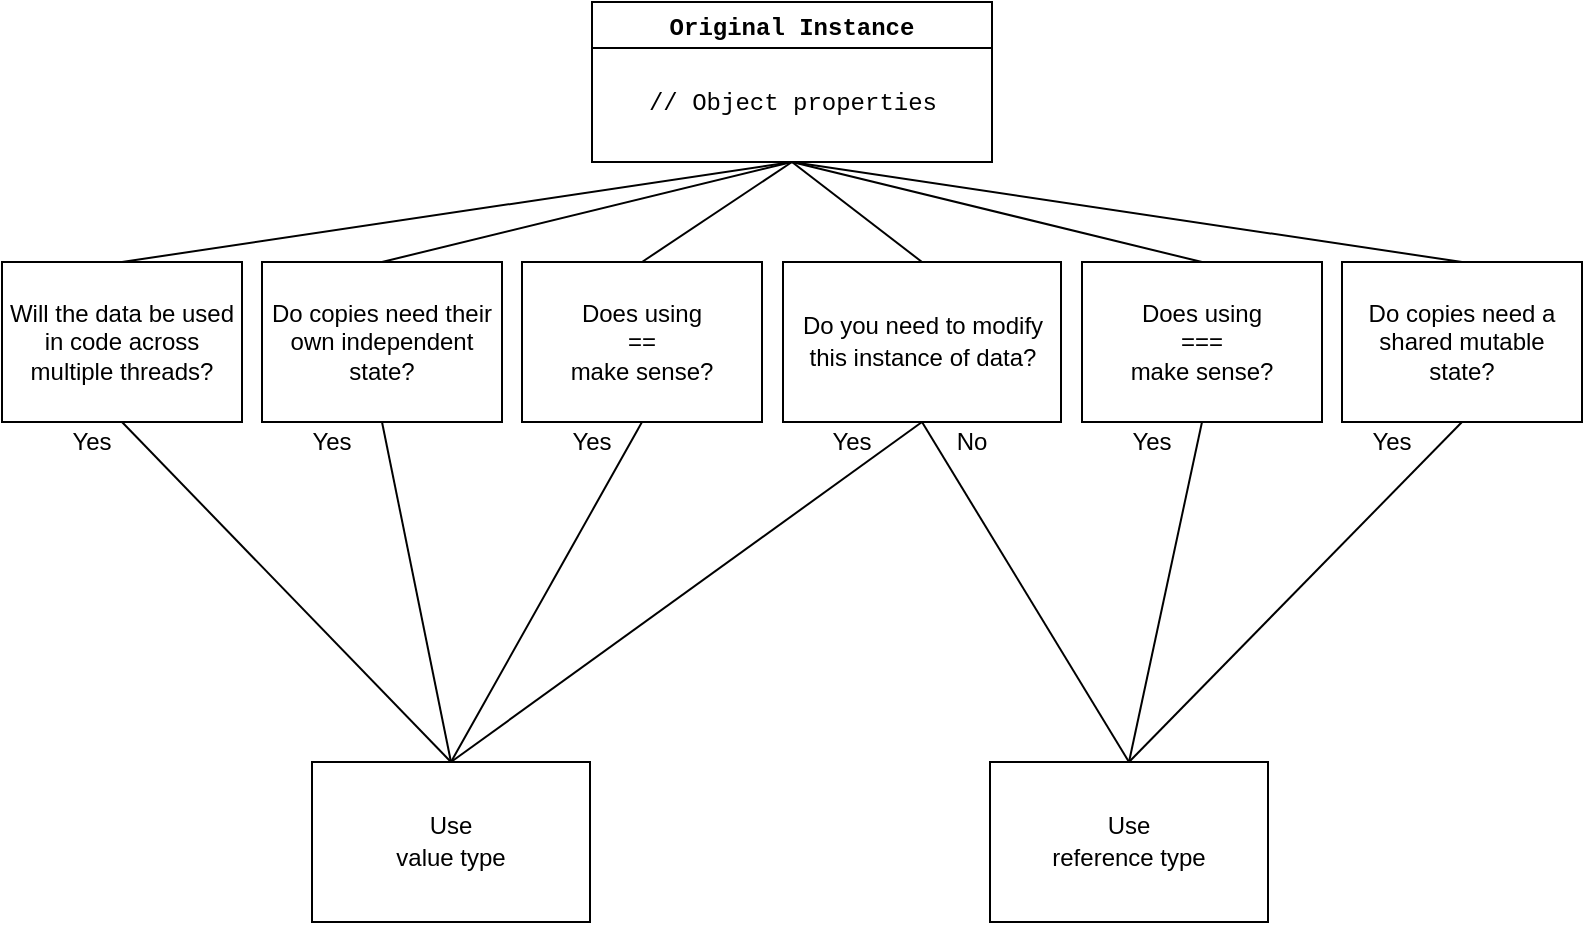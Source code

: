 <mxfile version="14.7.2" type="device"><diagram id="C5RBs43oDa-KdzZeNtuy" name="Page-1"><mxGraphModel dx="815" dy="541" grid="1" gridSize="10" guides="1" tooltips="1" connect="1" arrows="1" fold="1" page="1" pageScale="1" pageWidth="827" pageHeight="1169" math="0" shadow="0"><root><mxCell id="WIyWlLk6GJQsqaUBKTNV-0"/><mxCell id="WIyWlLk6GJQsqaUBKTNV-1" parent="WIyWlLk6GJQsqaUBKTNV-0"/><mxCell id="o0FYJgI7xXlkAgASqTr0-0" value="Original Instance" style="swimlane;fontFamily=Courier New;" vertex="1" parent="WIyWlLk6GJQsqaUBKTNV-1"><mxGeometry x="300" y="120" width="200" height="80" as="geometry"/></mxCell><mxCell id="o0FYJgI7xXlkAgASqTr0-1" value="&lt;font face=&quot;Courier New&quot;&gt;// Object properties&lt;/font&gt;" style="text;html=1;align=center;verticalAlign=middle;resizable=0;points=[];autosize=1;strokeColor=none;" vertex="1" parent="o0FYJgI7xXlkAgASqTr0-0"><mxGeometry x="10" y="40" width="180" height="20" as="geometry"/></mxCell><mxCell id="o0FYJgI7xXlkAgASqTr0-2" value="&lt;p&gt;&lt;font face=&quot;Helvetica&quot;&gt;Do you need to modify this instance of data?&lt;/font&gt;&lt;/p&gt;" style="rounded=0;whiteSpace=wrap;html=1;fontFamily=Courier New;" vertex="1" parent="WIyWlLk6GJQsqaUBKTNV-1"><mxGeometry x="395.5" y="250" width="139" height="80" as="geometry"/></mxCell><mxCell id="o0FYJgI7xXlkAgASqTr0-3" value="&lt;font face=&quot;Helvetica&quot;&gt;Use&lt;br&gt;value type&lt;br&gt;&lt;/font&gt;" style="rounded=0;whiteSpace=wrap;html=1;fontFamily=Courier New;" vertex="1" parent="WIyWlLk6GJQsqaUBKTNV-1"><mxGeometry x="160" y="500" width="139" height="80" as="geometry"/></mxCell><mxCell id="o0FYJgI7xXlkAgASqTr0-4" value="&lt;font face=&quot;Helvetica&quot;&gt;Use&lt;br&gt;reference type&lt;br&gt;&lt;/font&gt;" style="rounded=0;whiteSpace=wrap;html=1;fontFamily=Courier New;" vertex="1" parent="WIyWlLk6GJQsqaUBKTNV-1"><mxGeometry x="499" y="500" width="139" height="80" as="geometry"/></mxCell><mxCell id="o0FYJgI7xXlkAgASqTr0-5" value="" style="endArrow=none;html=1;fontFamily=Courier New;entryX=0.5;entryY=1;entryDx=0;entryDy=0;exitX=0.5;exitY=0;exitDx=0;exitDy=0;" edge="1" parent="WIyWlLk6GJQsqaUBKTNV-1" source="o0FYJgI7xXlkAgASqTr0-2" target="o0FYJgI7xXlkAgASqTr0-0"><mxGeometry width="50" height="50" relative="1" as="geometry"><mxPoint x="390" y="350" as="sourcePoint"/><mxPoint x="440" y="300" as="targetPoint"/></mxGeometry></mxCell><mxCell id="o0FYJgI7xXlkAgASqTr0-11" value="Does using&lt;br&gt;==&lt;br&gt;make sense?" style="rounded=0;whiteSpace=wrap;html=1;fontFamily=Helvetica;" vertex="1" parent="WIyWlLk6GJQsqaUBKTNV-1"><mxGeometry x="265" y="250" width="120" height="80" as="geometry"/></mxCell><mxCell id="o0FYJgI7xXlkAgASqTr0-12" value="Does using&lt;br&gt;===&lt;br&gt;make sense?" style="rounded=0;whiteSpace=wrap;html=1;fontFamily=Helvetica;" vertex="1" parent="WIyWlLk6GJQsqaUBKTNV-1"><mxGeometry x="545" y="250" width="120" height="80" as="geometry"/></mxCell><mxCell id="o0FYJgI7xXlkAgASqTr0-18" value="Do copies need their own independent state?" style="rounded=0;whiteSpace=wrap;html=1;fontFamily=Helvetica;" vertex="1" parent="WIyWlLk6GJQsqaUBKTNV-1"><mxGeometry x="135" y="250" width="120" height="80" as="geometry"/></mxCell><mxCell id="o0FYJgI7xXlkAgASqTr0-19" value="Do copies need a shared mutable state?" style="rounded=0;whiteSpace=wrap;html=1;fontFamily=Helvetica;" vertex="1" parent="WIyWlLk6GJQsqaUBKTNV-1"><mxGeometry x="675" y="250" width="120" height="80" as="geometry"/></mxCell><mxCell id="o0FYJgI7xXlkAgASqTr0-22" value="Will the data be used in code across multiple threads?" style="rounded=0;whiteSpace=wrap;html=1;fontFamily=Helvetica;" vertex="1" parent="WIyWlLk6GJQsqaUBKTNV-1"><mxGeometry x="5" y="250" width="120" height="80" as="geometry"/></mxCell><mxCell id="o0FYJgI7xXlkAgASqTr0-23" value="" style="endArrow=none;html=1;fontFamily=Courier New;entryX=0.5;entryY=1;entryDx=0;entryDy=0;exitX=0.5;exitY=0;exitDx=0;exitDy=0;" edge="1" parent="WIyWlLk6GJQsqaUBKTNV-1" source="o0FYJgI7xXlkAgASqTr0-11" target="o0FYJgI7xXlkAgASqTr0-0"><mxGeometry width="50" height="50" relative="1" as="geometry"><mxPoint x="475.0" y="260" as="sourcePoint"/><mxPoint x="410.0" y="210" as="targetPoint"/></mxGeometry></mxCell><mxCell id="o0FYJgI7xXlkAgASqTr0-24" value="" style="endArrow=none;html=1;fontFamily=Courier New;entryX=0.5;entryY=1;entryDx=0;entryDy=0;exitX=0.5;exitY=0;exitDx=0;exitDy=0;" edge="1" parent="WIyWlLk6GJQsqaUBKTNV-1" source="o0FYJgI7xXlkAgASqTr0-22" target="o0FYJgI7xXlkAgASqTr0-0"><mxGeometry width="50" height="50" relative="1" as="geometry"><mxPoint x="335.0" y="260" as="sourcePoint"/><mxPoint x="410.0" y="210" as="targetPoint"/></mxGeometry></mxCell><mxCell id="o0FYJgI7xXlkAgASqTr0-25" value="" style="endArrow=none;html=1;fontFamily=Courier New;entryX=0.5;entryY=1;entryDx=0;entryDy=0;exitX=0.5;exitY=0;exitDx=0;exitDy=0;" edge="1" parent="WIyWlLk6GJQsqaUBKTNV-1" source="o0FYJgI7xXlkAgASqTr0-18" target="o0FYJgI7xXlkAgASqTr0-0"><mxGeometry width="50" height="50" relative="1" as="geometry"><mxPoint x="75" y="260" as="sourcePoint"/><mxPoint x="410.0" y="210" as="targetPoint"/></mxGeometry></mxCell><mxCell id="o0FYJgI7xXlkAgASqTr0-26" value="" style="endArrow=none;html=1;fontFamily=Courier New;entryX=0.5;entryY=1;entryDx=0;entryDy=0;exitX=0.5;exitY=0;exitDx=0;exitDy=0;" edge="1" parent="WIyWlLk6GJQsqaUBKTNV-1" source="o0FYJgI7xXlkAgASqTr0-12" target="o0FYJgI7xXlkAgASqTr0-0"><mxGeometry width="50" height="50" relative="1" as="geometry"><mxPoint x="205" y="260" as="sourcePoint"/><mxPoint x="410.0" y="210" as="targetPoint"/></mxGeometry></mxCell><mxCell id="o0FYJgI7xXlkAgASqTr0-27" value="" style="endArrow=none;html=1;fontFamily=Courier New;exitX=0.5;exitY=0;exitDx=0;exitDy=0;" edge="1" parent="WIyWlLk6GJQsqaUBKTNV-1" source="o0FYJgI7xXlkAgASqTr0-19"><mxGeometry width="50" height="50" relative="1" as="geometry"><mxPoint x="615.0" y="260" as="sourcePoint"/><mxPoint x="400" y="200" as="targetPoint"/></mxGeometry></mxCell><mxCell id="o0FYJgI7xXlkAgASqTr0-28" value="" style="endArrow=none;html=1;fontFamily=Courier New;entryX=0.5;entryY=0;entryDx=0;entryDy=0;exitX=0.5;exitY=1;exitDx=0;exitDy=0;" edge="1" parent="WIyWlLk6GJQsqaUBKTNV-1" source="o0FYJgI7xXlkAgASqTr0-22" target="o0FYJgI7xXlkAgASqTr0-3"><mxGeometry width="50" height="50" relative="1" as="geometry"><mxPoint x="75" y="260" as="sourcePoint"/><mxPoint x="410" y="210" as="targetPoint"/></mxGeometry></mxCell><mxCell id="o0FYJgI7xXlkAgASqTr0-29" value="" style="endArrow=none;html=1;fontFamily=Courier New;entryX=0.5;entryY=1;entryDx=0;entryDy=0;exitX=0.5;exitY=0;exitDx=0;exitDy=0;" edge="1" parent="WIyWlLk6GJQsqaUBKTNV-1" source="o0FYJgI7xXlkAgASqTr0-3" target="o0FYJgI7xXlkAgASqTr0-18"><mxGeometry width="50" height="50" relative="1" as="geometry"><mxPoint x="205" y="260" as="sourcePoint"/><mxPoint x="410" y="210" as="targetPoint"/></mxGeometry></mxCell><mxCell id="o0FYJgI7xXlkAgASqTr0-30" value="" style="endArrow=none;html=1;fontFamily=Courier New;entryX=0.5;entryY=0;entryDx=0;entryDy=0;exitX=0.5;exitY=1;exitDx=0;exitDy=0;" edge="1" parent="WIyWlLk6GJQsqaUBKTNV-1" source="o0FYJgI7xXlkAgASqTr0-11" target="o0FYJgI7xXlkAgASqTr0-3"><mxGeometry width="50" height="50" relative="1" as="geometry"><mxPoint x="335" y="260" as="sourcePoint"/><mxPoint x="410" y="210" as="targetPoint"/></mxGeometry></mxCell><mxCell id="o0FYJgI7xXlkAgASqTr0-31" value="" style="endArrow=none;html=1;fontFamily=Courier New;entryX=0.5;entryY=1;entryDx=0;entryDy=0;exitX=0.5;exitY=0;exitDx=0;exitDy=0;" edge="1" parent="WIyWlLk6GJQsqaUBKTNV-1" source="o0FYJgI7xXlkAgASqTr0-3" target="o0FYJgI7xXlkAgASqTr0-2"><mxGeometry width="50" height="50" relative="1" as="geometry"><mxPoint x="475" y="260" as="sourcePoint"/><mxPoint x="410" y="210" as="targetPoint"/></mxGeometry></mxCell><mxCell id="o0FYJgI7xXlkAgASqTr0-32" value="" style="endArrow=none;html=1;fontFamily=Courier New;entryX=0.5;entryY=1;entryDx=0;entryDy=0;exitX=0.5;exitY=0;exitDx=0;exitDy=0;" edge="1" parent="WIyWlLk6GJQsqaUBKTNV-1" source="o0FYJgI7xXlkAgASqTr0-4" target="o0FYJgI7xXlkAgASqTr0-2"><mxGeometry width="50" height="50" relative="1" as="geometry"><mxPoint x="239.5" y="510" as="sourcePoint"/><mxPoint x="475" y="340" as="targetPoint"/></mxGeometry></mxCell><mxCell id="o0FYJgI7xXlkAgASqTr0-33" value="No" style="text;html=1;strokeColor=none;fillColor=none;align=center;verticalAlign=middle;whiteSpace=wrap;rounded=0;fontFamily=Helvetica;" vertex="1" parent="WIyWlLk6GJQsqaUBKTNV-1"><mxGeometry x="470" y="330" width="40" height="20" as="geometry"/></mxCell><mxCell id="o0FYJgI7xXlkAgASqTr0-34" value="Yes" style="text;html=1;strokeColor=none;fillColor=none;align=center;verticalAlign=middle;whiteSpace=wrap;rounded=0;fontFamily=Helvetica;" vertex="1" parent="WIyWlLk6GJQsqaUBKTNV-1"><mxGeometry x="410" y="330" width="40" height="20" as="geometry"/></mxCell><mxCell id="o0FYJgI7xXlkAgASqTr0-35" value="Yes" style="text;html=1;strokeColor=none;fillColor=none;align=center;verticalAlign=middle;whiteSpace=wrap;rounded=0;fontFamily=Helvetica;" vertex="1" parent="WIyWlLk6GJQsqaUBKTNV-1"><mxGeometry x="280" y="330" width="40" height="20" as="geometry"/></mxCell><mxCell id="o0FYJgI7xXlkAgASqTr0-36" value="Yes" style="text;html=1;strokeColor=none;fillColor=none;align=center;verticalAlign=middle;whiteSpace=wrap;rounded=0;fontFamily=Helvetica;" vertex="1" parent="WIyWlLk6GJQsqaUBKTNV-1"><mxGeometry x="150" y="330" width="40" height="20" as="geometry"/></mxCell><mxCell id="o0FYJgI7xXlkAgASqTr0-37" value="Yes" style="text;html=1;strokeColor=none;fillColor=none;align=center;verticalAlign=middle;whiteSpace=wrap;rounded=0;fontFamily=Helvetica;" vertex="1" parent="WIyWlLk6GJQsqaUBKTNV-1"><mxGeometry x="30" y="330" width="40" height="20" as="geometry"/></mxCell><mxCell id="o0FYJgI7xXlkAgASqTr0-41" value="" style="endArrow=none;html=1;fontFamily=Courier New;entryX=0.5;entryY=1;entryDx=0;entryDy=0;exitX=0.5;exitY=0;exitDx=0;exitDy=0;" edge="1" parent="WIyWlLk6GJQsqaUBKTNV-1" source="o0FYJgI7xXlkAgASqTr0-4" target="o0FYJgI7xXlkAgASqTr0-12"><mxGeometry width="50" height="50" relative="1" as="geometry"><mxPoint x="578.5" y="510" as="sourcePoint"/><mxPoint x="475" y="340" as="targetPoint"/></mxGeometry></mxCell><mxCell id="o0FYJgI7xXlkAgASqTr0-42" value="Yes" style="text;html=1;strokeColor=none;fillColor=none;align=center;verticalAlign=middle;whiteSpace=wrap;rounded=0;fontFamily=Helvetica;" vertex="1" parent="WIyWlLk6GJQsqaUBKTNV-1"><mxGeometry x="560" y="330" width="40" height="20" as="geometry"/></mxCell><mxCell id="o0FYJgI7xXlkAgASqTr0-43" value="" style="endArrow=none;html=1;fontFamily=Courier New;entryX=0.5;entryY=1;entryDx=0;entryDy=0;exitX=0.5;exitY=0;exitDx=0;exitDy=0;" edge="1" parent="WIyWlLk6GJQsqaUBKTNV-1" source="o0FYJgI7xXlkAgASqTr0-4" target="o0FYJgI7xXlkAgASqTr0-19"><mxGeometry width="50" height="50" relative="1" as="geometry"><mxPoint x="578.5" y="510" as="sourcePoint"/><mxPoint x="615" y="340" as="targetPoint"/></mxGeometry></mxCell><mxCell id="o0FYJgI7xXlkAgASqTr0-44" value="Yes" style="text;html=1;strokeColor=none;fillColor=none;align=center;verticalAlign=middle;whiteSpace=wrap;rounded=0;fontFamily=Helvetica;" vertex="1" parent="WIyWlLk6GJQsqaUBKTNV-1"><mxGeometry x="680" y="330" width="40" height="20" as="geometry"/></mxCell></root></mxGraphModel></diagram></mxfile>